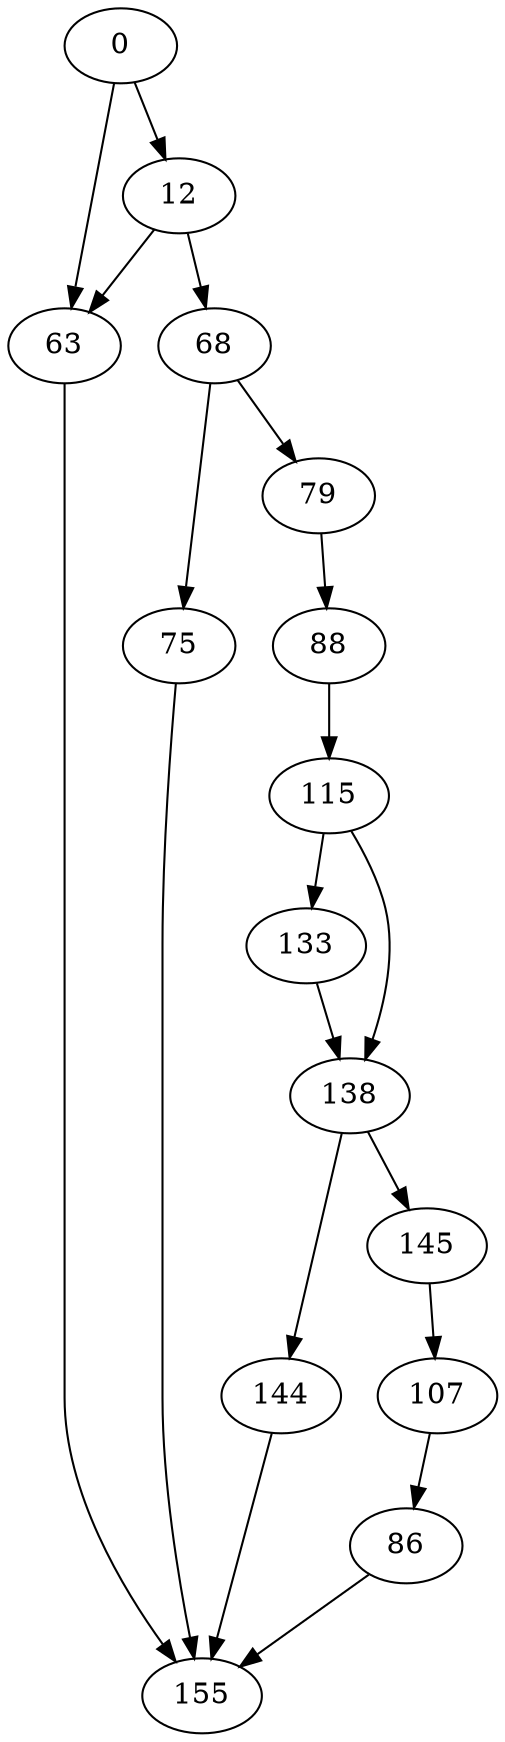 digraph {
	0 [label=0]
	12 [label=12]
	63 [label=63]
	68 [label=68]
	75 [label=75]
	79 [label=79]
	86 [label=86]
	88 [label=88]
	107 [label=107]
	115 [label=115]
	133 [label=133]
	138 [label=138]
	144 [label=144]
	145 [label=145]
	155 [label=155]
	0 -> 12
	0 -> 63
	12 -> 68
	12 -> 63
	63 -> 155
	68 -> 75
	68 -> 79
	75 -> 155
	79 -> 88
	86 -> 155
	88 -> 115
	107 -> 86
	115 -> 138
	115 -> 133
	133 -> 138
	138 -> 144
	138 -> 145
	144 -> 155
	145 -> 107
}
